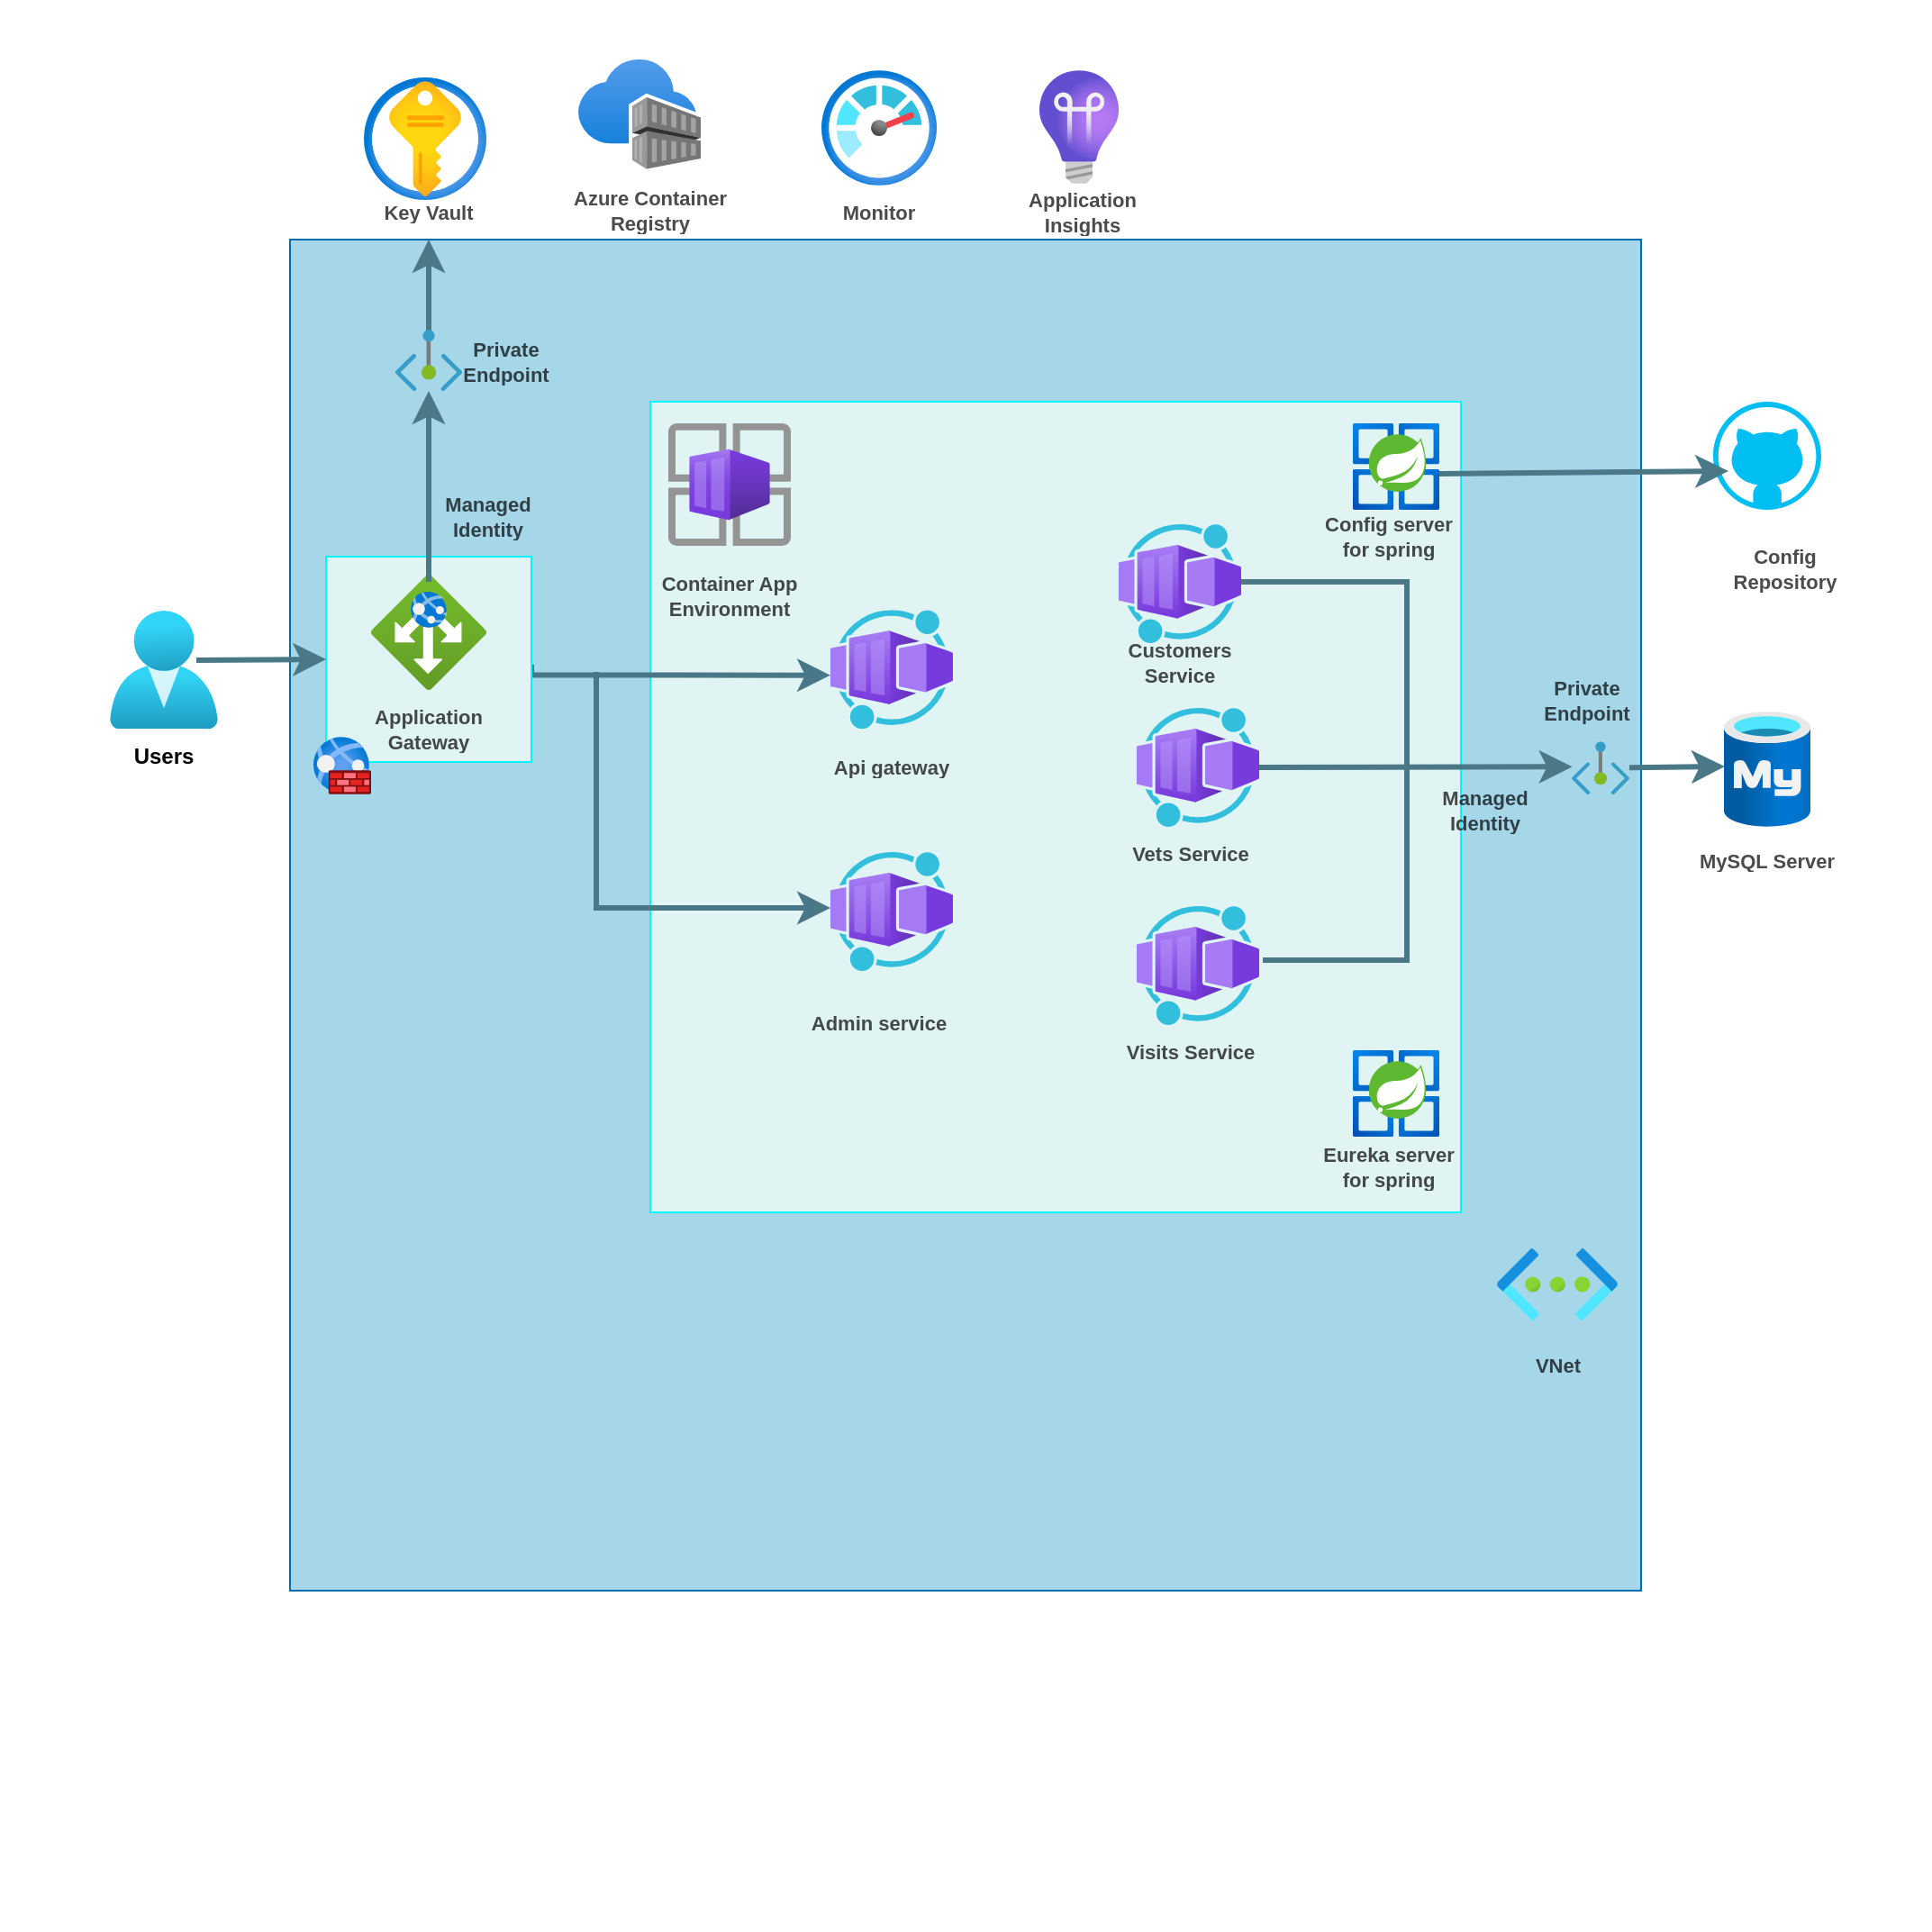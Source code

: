 <mxfile version="24.5.3" type="device">
  <diagram name="Page-1" id="u1nkJ9uYOrJ7bxc7M2nU">
    <mxGraphModel dx="2924" dy="2296" grid="1" gridSize="10" guides="1" tooltips="1" connect="1" arrows="1" fold="1" page="1" pageScale="1" pageWidth="850" pageHeight="1100" math="0" shadow="0">
      <root>
        <mxCell id="0" />
        <mxCell id="1" parent="0" />
        <mxCell id="frRfNmw6XWPK0pzjb5Dw-34" value="" style="whiteSpace=wrap;html=1;aspect=fixed;fillColor=#ffffff;fillStyle=auto;strokeColor=#FFFFFF;gradientColor=#ffffff;" parent="1" vertex="1">
          <mxGeometry x="-170" y="-72" width="1070" height="1070" as="geometry" />
        </mxCell>
        <mxCell id="frRfNmw6XWPK0pzjb5Dw-1" value="&#xa;&lt;span style=&quot;color: rgb(224, 221, 217); font-family: ui-monospace, SFMono-Regular, &amp;quot;SF Mono&amp;quot;, Menlo, Consolas, &amp;quot;Liberation Mono&amp;quot;, monospace; font-size: 14px; font-style: normal; font-variant-ligatures: normal; font-variant-caps: normal; font-weight: 600; letter-spacing: normal; orphans: 2; text-align: start; text-indent: 0px; text-transform: none; widows: 2; word-spacing: 0px; -webkit-text-stroke-width: 0px; white-space: pre-wrap; background-color: rgb(24, 26, 27); text-decoration-thickness: initial; text-decoration-style: initial; text-decoration-color: initial; display: inline !important; float: none;&quot;&gt;FFFFFF&lt;/span&gt;&#xa;&#xa;" style="whiteSpace=wrap;html=1;aspect=fixed;fillColor=#a5d7e9;fontColor=#ffffff;strokeColor=#006EAF;direction=south;" parent="1" vertex="1">
          <mxGeometry x="-10" y="60" width="750" height="750" as="geometry" />
        </mxCell>
        <mxCell id="frRfNmw6XWPK0pzjb5Dw-2" value="" style="whiteSpace=wrap;html=1;aspect=fixed;fillColor=#E0F4F3;strokeColor=#00F7FF;" parent="1" vertex="1">
          <mxGeometry x="190" y="150" width="450" height="450" as="geometry" />
        </mxCell>
        <mxCell id="frRfNmw6XWPK0pzjb5Dw-3" value="" style="image;aspect=fixed;html=1;points=[];align=center;fontSize=12;image=img/lib/azure2/other/Container_App_Environments.svg;" parent="1" vertex="1">
          <mxGeometry x="200" y="162" width="68" height="68" as="geometry" />
        </mxCell>
        <mxCell id="frRfNmw6XWPK0pzjb5Dw-4" value="" style="image;aspect=fixed;html=1;points=[];align=center;fontSize=12;image=img/lib/azure2/other/Worker_Container_App.svg;" parent="1" vertex="1">
          <mxGeometry x="290" y="265.63" width="68" height="66" as="geometry" />
        </mxCell>
        <mxCell id="frRfNmw6XWPK0pzjb5Dw-5" value="" style="image;aspect=fixed;html=1;points=[];align=center;fontSize=12;image=img/lib/azure2/other/Worker_Container_App.svg;" parent="1" vertex="1">
          <mxGeometry x="460" y="430" width="68" height="66" as="geometry" />
        </mxCell>
        <mxCell id="frRfNmw6XWPK0pzjb5Dw-6" value="" style="image;aspect=fixed;html=1;points=[];align=center;fontSize=12;image=img/lib/azure2/other/Worker_Container_App.svg;" parent="1" vertex="1">
          <mxGeometry x="450" y="218" width="68" height="66" as="geometry" />
        </mxCell>
        <mxCell id="frRfNmw6XWPK0pzjb5Dw-7" value="" style="image;aspect=fixed;html=1;points=[];align=center;fontSize=12;image=img/lib/azure2/other/Worker_Container_App.svg;" parent="1" vertex="1">
          <mxGeometry x="460" y="320" width="68" height="66" as="geometry" />
        </mxCell>
        <mxCell id="frRfNmw6XWPK0pzjb5Dw-8" value="" style="image;aspect=fixed;html=1;points=[];align=center;fontSize=12;image=img/lib/azure2/other/Worker_Container_App.svg;" parent="1" vertex="1">
          <mxGeometry x="290" y="400" width="68" height="66" as="geometry" />
        </mxCell>
        <mxCell id="frRfNmw6XWPK0pzjb5Dw-9" value="" style="image;aspect=fixed;html=1;points=[];align=center;fontSize=12;image=img/lib/azure2/identity/Users.svg;" parent="1" vertex="1">
          <mxGeometry x="-110" y="266" width="60" height="65.63" as="geometry" />
        </mxCell>
        <mxCell id="frRfNmw6XWPK0pzjb5Dw-13" value="" style="verticalLabelPosition=bottom;html=1;verticalAlign=top;align=center;strokeColor=none;fillColor=#00BEF2;shape=mxgraph.azure.github_code;pointerEvents=1;" parent="1" vertex="1">
          <mxGeometry x="780" y="150" width="60" height="60" as="geometry" />
        </mxCell>
        <mxCell id="frRfNmw6XWPK0pzjb5Dw-19" value="" style="image;aspect=fixed;html=1;points=[];align=center;fontSize=12;image=img/lib/azure2/compute/Azure_Spring_Cloud.svg;" parent="1" vertex="1">
          <mxGeometry x="580" y="162" width="48" height="48" as="geometry" />
        </mxCell>
        <mxCell id="frRfNmw6XWPK0pzjb5Dw-20" value="" style="image;aspect=fixed;html=1;points=[];align=center;fontSize=12;image=img/lib/azure2/compute/Azure_Spring_Cloud.svg;" parent="1" vertex="1">
          <mxGeometry x="580" y="510" width="48" height="48" as="geometry" />
        </mxCell>
        <mxCell id="frRfNmw6XWPK0pzjb5Dw-21" value="" style="image;aspect=fixed;html=1;points=[];align=center;fontSize=12;image=img/lib/azure2/networking/Virtual_Networks.svg;" parent="1" vertex="1">
          <mxGeometry x="660" y="620" width="67" height="40" as="geometry" />
        </mxCell>
        <mxCell id="frRfNmw6XWPK0pzjb5Dw-22" value="" style="image;aspect=fixed;html=1;points=[];align=center;fontSize=12;image=img/lib/azure2/databases/Azure_Database_MySQL_Server.svg;" parent="1" vertex="1">
          <mxGeometry x="786" y="322" width="48" height="64" as="geometry" />
        </mxCell>
        <mxCell id="frRfNmw6XWPK0pzjb5Dw-28" value="" style="endArrow=classic;html=1;rounded=0;entryX=0.01;entryY=0.477;entryDx=0;entryDy=0;entryPerimeter=0;strokeWidth=3;endSize=9;strokeColor=#4a7887;" parent="1" source="qmUi4MIc0_ioXcH1dGm4-47" target="frRfNmw6XWPK0pzjb5Dw-22" edge="1">
          <mxGeometry width="50" height="50" relative="1" as="geometry">
            <mxPoint x="862.496" y="354.754" as="sourcePoint" />
            <mxPoint x="550" y="351.25" as="targetPoint" />
          </mxGeometry>
        </mxCell>
        <mxCell id="frRfNmw6XWPK0pzjb5Dw-30" value="" style="endArrow=none;html=1;rounded=0;strokeWidth=3;endSize=9;strokeColor=#4a7887;" parent="1" edge="1">
          <mxGeometry width="50" height="50" relative="1" as="geometry">
            <mxPoint x="518" y="250" as="sourcePoint" />
            <mxPoint x="530" y="460" as="targetPoint" />
            <Array as="points">
              <mxPoint x="610" y="250" />
              <mxPoint x="610" y="460" />
              <mxPoint x="530" y="460" />
            </Array>
          </mxGeometry>
        </mxCell>
        <mxCell id="frRfNmw6XWPK0pzjb5Dw-31" value="" style="endArrow=classic;html=1;rounded=0;entryX=0.142;entryY=0.642;entryDx=0;entryDy=0;entryPerimeter=0;strokeWidth=3;endSize=9;strokeColor=#4a7887;" parent="1" target="frRfNmw6XWPK0pzjb5Dw-13" edge="1">
          <mxGeometry width="50" height="50" relative="1" as="geometry">
            <mxPoint x="628" y="190" as="sourcePoint" />
            <mxPoint x="678" y="140" as="targetPoint" />
          </mxGeometry>
        </mxCell>
        <mxCell id="qmUi4MIc0_ioXcH1dGm4-1" value="Container App Environment" style="text;html=1;align=center;verticalAlign=middle;whiteSpace=wrap;rounded=0;strokeWidth=1;fontStyle=1;fontSize=11;textOpacity=70;" vertex="1" parent="1">
          <mxGeometry x="194" y="236" width="80" height="44" as="geometry" />
        </mxCell>
        <mxCell id="qmUi4MIc0_ioXcH1dGm4-2" value="VNet" style="text;html=1;align=center;verticalAlign=middle;whiteSpace=wrap;rounded=0;strokeWidth=1;fontStyle=1;fontSize=11;textOpacity=70;" vertex="1" parent="1">
          <mxGeometry x="653.5" y="670" width="80" height="30" as="geometry" />
        </mxCell>
        <mxCell id="qmUi4MIc0_ioXcH1dGm4-3" value="&lt;b&gt;Users&lt;/b&gt;" style="text;html=1;align=center;verticalAlign=middle;whiteSpace=wrap;rounded=0;" vertex="1" parent="1">
          <mxGeometry x="-110" y="331.63" width="60" height="30" as="geometry" />
        </mxCell>
        <mxCell id="qmUi4MIc0_ioXcH1dGm4-4" value="MySQL Server" style="text;html=1;align=center;verticalAlign=middle;whiteSpace=wrap;rounded=0;strokeWidth=1;fontStyle=1;fontSize=11;textOpacity=70;" vertex="1" parent="1">
          <mxGeometry x="770" y="390" width="80" height="30" as="geometry" />
        </mxCell>
        <mxCell id="qmUi4MIc0_ioXcH1dGm4-5" value="Config Repository" style="text;html=1;align=center;verticalAlign=middle;whiteSpace=wrap;rounded=0;strokeWidth=1;fontStyle=1;fontSize=11;textOpacity=70;" vertex="1" parent="1">
          <mxGeometry x="780" y="228" width="80" height="30" as="geometry" />
        </mxCell>
        <mxCell id="qmUi4MIc0_ioXcH1dGm4-6" value="Api gateway" style="text;html=1;align=center;verticalAlign=middle;whiteSpace=wrap;rounded=0;strokeWidth=1;fontStyle=1;fontSize=11;textOpacity=70;" vertex="1" parent="1">
          <mxGeometry x="284" y="338" width="80" height="30" as="geometry" />
        </mxCell>
        <mxCell id="qmUi4MIc0_ioXcH1dGm4-7" value="Admin service" style="text;html=1;align=center;verticalAlign=middle;whiteSpace=wrap;rounded=0;strokeWidth=1;fontStyle=1;fontSize=11;textOpacity=70;" vertex="1" parent="1">
          <mxGeometry x="274" y="480" width="86" height="30" as="geometry" />
        </mxCell>
        <mxCell id="qmUi4MIc0_ioXcH1dGm4-8" value="Customers Service" style="text;html=1;align=center;verticalAlign=middle;whiteSpace=wrap;rounded=0;strokeWidth=1;fontStyle=1;fontSize=11;textOpacity=70;" vertex="1" parent="1">
          <mxGeometry x="444" y="280" width="80" height="30" as="geometry" />
        </mxCell>
        <mxCell id="qmUi4MIc0_ioXcH1dGm4-9" value="Vets Service" style="text;html=1;align=center;verticalAlign=middle;whiteSpace=wrap;rounded=0;strokeWidth=1;fontStyle=1;fontSize=11;textOpacity=70;" vertex="1" parent="1">
          <mxGeometry x="450" y="386" width="80" height="30" as="geometry" />
        </mxCell>
        <mxCell id="qmUi4MIc0_ioXcH1dGm4-10" value="Visits Service" style="text;html=1;align=center;verticalAlign=middle;whiteSpace=wrap;rounded=0;strokeWidth=1;fontStyle=1;fontSize=11;textOpacity=70;" vertex="1" parent="1">
          <mxGeometry x="450" y="496" width="80" height="30" as="geometry" />
        </mxCell>
        <mxCell id="qmUi4MIc0_ioXcH1dGm4-11" value="Config server for spring" style="text;html=1;align=center;verticalAlign=middle;whiteSpace=wrap;rounded=0;strokeWidth=1;fontStyle=1;fontSize=11;textOpacity=70;" vertex="1" parent="1">
          <mxGeometry x="560" y="210" width="80" height="30" as="geometry" />
        </mxCell>
        <mxCell id="qmUi4MIc0_ioXcH1dGm4-12" value="Eureka server for spring" style="text;html=1;align=center;verticalAlign=middle;whiteSpace=wrap;rounded=0;strokeWidth=1;fontStyle=1;fontSize=11;textOpacity=70;" vertex="1" parent="1">
          <mxGeometry x="560" y="560" width="80" height="30" as="geometry" />
        </mxCell>
        <mxCell id="qmUi4MIc0_ioXcH1dGm4-13" value="" style="image;aspect=fixed;html=1;points=[];align=center;fontSize=12;image=img/lib/azure2/containers/Container_Registries.svg;" vertex="1" parent="1">
          <mxGeometry x="150" y="-40" width="68" height="61" as="geometry" />
        </mxCell>
        <mxCell id="qmUi4MIc0_ioXcH1dGm4-14" value="Monitor" style="text;html=1;align=center;verticalAlign=middle;whiteSpace=wrap;rounded=0;strokeWidth=1;fontStyle=1;fontSize=11;textOpacity=70;" vertex="1" parent="1">
          <mxGeometry x="267" y="30" width="100" height="30" as="geometry" />
        </mxCell>
        <mxCell id="qmUi4MIc0_ioXcH1dGm4-16" value="" style="image;aspect=fixed;html=1;points=[];align=center;fontSize=12;image=img/lib/azure2/management_governance/Monitor.svg;" vertex="1" parent="1">
          <mxGeometry x="285" y="-34" width="64" height="64" as="geometry" />
        </mxCell>
        <mxCell id="qmUi4MIc0_ioXcH1dGm4-17" value="" style="image;aspect=fixed;html=1;points=[];align=center;fontSize=12;image=img/lib/azure2/devops/Application_Insights.svg;" vertex="1" parent="1">
          <mxGeometry x="406" y="-34" width="44" height="63" as="geometry" />
        </mxCell>
        <mxCell id="qmUi4MIc0_ioXcH1dGm4-18" value="Azure Container Registry" style="text;html=1;align=center;verticalAlign=middle;whiteSpace=wrap;rounded=0;strokeWidth=1;fontStyle=1;fontSize=11;textOpacity=70;" vertex="1" parent="1">
          <mxGeometry x="140" y="29" width="100" height="30" as="geometry" />
        </mxCell>
        <mxCell id="qmUi4MIc0_ioXcH1dGm4-19" value="Application Insights" style="text;html=1;align=center;verticalAlign=middle;whiteSpace=wrap;rounded=0;strokeWidth=1;fontStyle=1;fontSize=11;textOpacity=70;" vertex="1" parent="1">
          <mxGeometry x="380" y="30" width="100" height="30" as="geometry" />
        </mxCell>
        <mxCell id="qmUi4MIc0_ioXcH1dGm4-20" value="Managed Identity" style="text;html=1;align=center;verticalAlign=middle;whiteSpace=wrap;rounded=0;strokeWidth=1;fontStyle=1;fontSize=11;textOpacity=70;" vertex="1" parent="1">
          <mxGeometry x="627" y="361.63" width="53" height="30" as="geometry" />
        </mxCell>
        <mxCell id="qmUi4MIc0_ioXcH1dGm4-28" style="edgeStyle=orthogonalEdgeStyle;rounded=0;orthogonalLoop=1;jettySize=auto;html=1;exitX=1;exitY=0.5;exitDx=0;exitDy=0;strokeWidth=3;endSize=9;strokeColor=#487887;" edge="1" parent="1">
          <mxGeometry relative="1" as="geometry">
            <mxPoint x="124" y="295.82" as="sourcePoint" />
            <mxPoint x="290" y="301.82" as="targetPoint" />
            <Array as="points">
              <mxPoint x="124" y="302" />
            </Array>
          </mxGeometry>
        </mxCell>
        <mxCell id="qmUi4MIc0_ioXcH1dGm4-22" value="" style="whiteSpace=wrap;html=1;aspect=fixed;fillColor=#E0F4F3;strokeColor=#00F7FF;" vertex="1" parent="1">
          <mxGeometry x="10" y="236" width="114" height="114" as="geometry" />
        </mxCell>
        <mxCell id="qmUi4MIc0_ioXcH1dGm4-21" value="" style="image;aspect=fixed;html=1;points=[];align=center;fontSize=12;image=img/lib/azure2/networking/Application_Gateways.svg;" vertex="1" parent="1">
          <mxGeometry x="35" y="246" width="64" height="64" as="geometry" />
        </mxCell>
        <mxCell id="qmUi4MIc0_ioXcH1dGm4-24" value="Application Gateway" style="text;html=1;align=center;verticalAlign=middle;whiteSpace=wrap;rounded=0;strokeWidth=1;fontStyle=1;fontSize=11;textOpacity=70;" vertex="1" parent="1">
          <mxGeometry x="27" y="310" width="80" height="44" as="geometry" />
        </mxCell>
        <mxCell id="qmUi4MIc0_ioXcH1dGm4-25" value="" style="endArrow=classic;html=1;rounded=0;strokeWidth=3;endSize=9;strokeColor=#4a7887;" edge="1" parent="1">
          <mxGeometry width="50" height="50" relative="1" as="geometry">
            <mxPoint x="-62" y="293.5" as="sourcePoint" />
            <mxPoint x="10" y="293" as="targetPoint" />
          </mxGeometry>
        </mxCell>
        <mxCell id="qmUi4MIc0_ioXcH1dGm4-34" value="" style="endArrow=classic;html=1;rounded=0;strokeWidth=3;endSize=9;strokeColor=#487887;" edge="1" parent="1">
          <mxGeometry width="50" height="50" relative="1" as="geometry">
            <mxPoint x="160" y="300" as="sourcePoint" />
            <mxPoint x="290" y="431" as="targetPoint" />
            <Array as="points">
              <mxPoint x="160" y="431" />
            </Array>
          </mxGeometry>
        </mxCell>
        <mxCell id="qmUi4MIc0_ioXcH1dGm4-36" value="" style="image;aspect=fixed;html=1;points=[];align=center;fontSize=12;image=img/lib/azure2/security/Key_Vaults.svg;" vertex="1" parent="1">
          <mxGeometry x="31" y="-30" width="68" height="68" as="geometry" />
        </mxCell>
        <mxCell id="qmUi4MIc0_ioXcH1dGm4-37" value="Key Vault" style="text;html=1;align=center;verticalAlign=middle;whiteSpace=wrap;rounded=0;strokeWidth=1;fontStyle=1;fontSize=11;textOpacity=70;" vertex="1" parent="1">
          <mxGeometry x="17" y="30" width="100" height="30" as="geometry" />
        </mxCell>
        <mxCell id="qmUi4MIc0_ioXcH1dGm4-38" value="" style="endArrow=classic;html=1;rounded=0;strokeWidth=3;endSize=9;strokeColor=#4a7887;exitX=0.5;exitY=0.063;exitDx=0;exitDy=0;exitPerimeter=0;" edge="1" parent="1" source="qmUi4MIc0_ioXcH1dGm4-42" target="qmUi4MIc0_ioXcH1dGm4-37">
          <mxGeometry width="50" height="50" relative="1" as="geometry">
            <mxPoint x="60" y="110.5" as="sourcePoint" />
            <mxPoint x="132" y="110" as="targetPoint" />
          </mxGeometry>
        </mxCell>
        <mxCell id="qmUi4MIc0_ioXcH1dGm4-39" value="Managed Identity" style="text;html=1;align=center;verticalAlign=middle;whiteSpace=wrap;rounded=0;strokeWidth=1;fontStyle=1;fontSize=11;textOpacity=70;" vertex="1" parent="1">
          <mxGeometry x="60" y="192" width="80" height="44" as="geometry" />
        </mxCell>
        <mxCell id="qmUi4MIc0_ioXcH1dGm4-40" value="" style="image;aspect=fixed;html=1;points=[];align=center;fontSize=12;image=img/lib/azure2/networking/Web_Application_Firewall_Policies_WAF.svg;" vertex="1" parent="1">
          <mxGeometry x="3" y="336" width="32" height="32" as="geometry" />
        </mxCell>
        <mxCell id="qmUi4MIc0_ioXcH1dGm4-44" value="" style="endArrow=classic;html=1;rounded=0;strokeWidth=3;endSize=9;strokeColor=#4a7887;exitX=0.5;exitY=0.063;exitDx=0;exitDy=0;exitPerimeter=0;" edge="1" parent="1" source="qmUi4MIc0_ioXcH1dGm4-21" target="qmUi4MIc0_ioXcH1dGm4-42">
          <mxGeometry width="50" height="50" relative="1" as="geometry">
            <mxPoint x="67" y="250" as="sourcePoint" />
            <mxPoint x="67" y="60" as="targetPoint" />
          </mxGeometry>
        </mxCell>
        <mxCell id="qmUi4MIc0_ioXcH1dGm4-42" value="" style="image;aspect=fixed;html=1;points=[];align=center;fontSize=12;image=img/lib/azure2/networking/Private_Endpoint.svg;" vertex="1" parent="1">
          <mxGeometry x="48.45" y="110" width="37.09" height="34" as="geometry" />
        </mxCell>
        <mxCell id="qmUi4MIc0_ioXcH1dGm4-45" value="Private Endpoint" style="text;html=1;align=center;verticalAlign=middle;whiteSpace=wrap;rounded=0;strokeWidth=1;fontStyle=1;fontSize=11;textOpacity=70;" vertex="1" parent="1">
          <mxGeometry x="70" y="106" width="80" height="44" as="geometry" />
        </mxCell>
        <mxCell id="qmUi4MIc0_ioXcH1dGm4-50" value="" style="endArrow=classic;html=1;rounded=0;entryX=0.01;entryY=0.477;entryDx=0;entryDy=0;entryPerimeter=0;strokeWidth=3;endSize=9;strokeColor=#4a7887;" edge="1" parent="1" source="frRfNmw6XWPK0pzjb5Dw-7" target="qmUi4MIc0_ioXcH1dGm4-47">
          <mxGeometry width="50" height="50" relative="1" as="geometry">
            <mxPoint x="528" y="353" as="sourcePoint" />
            <mxPoint x="786" y="353" as="targetPoint" />
          </mxGeometry>
        </mxCell>
        <mxCell id="qmUi4MIc0_ioXcH1dGm4-47" value="" style="image;aspect=fixed;html=1;points=[];align=center;fontSize=12;image=img/lib/azure2/networking/Private_Endpoint.svg;" vertex="1" parent="1">
          <mxGeometry x="701.5" y="338.67" width="32" height="29.33" as="geometry" />
        </mxCell>
        <mxCell id="qmUi4MIc0_ioXcH1dGm4-51" value="Private Endpoint" style="text;html=1;align=center;verticalAlign=middle;whiteSpace=wrap;rounded=0;strokeWidth=1;fontStyle=1;fontSize=11;textOpacity=70;" vertex="1" parent="1">
          <mxGeometry x="670" y="294" width="80" height="44" as="geometry" />
        </mxCell>
      </root>
    </mxGraphModel>
  </diagram>
</mxfile>
